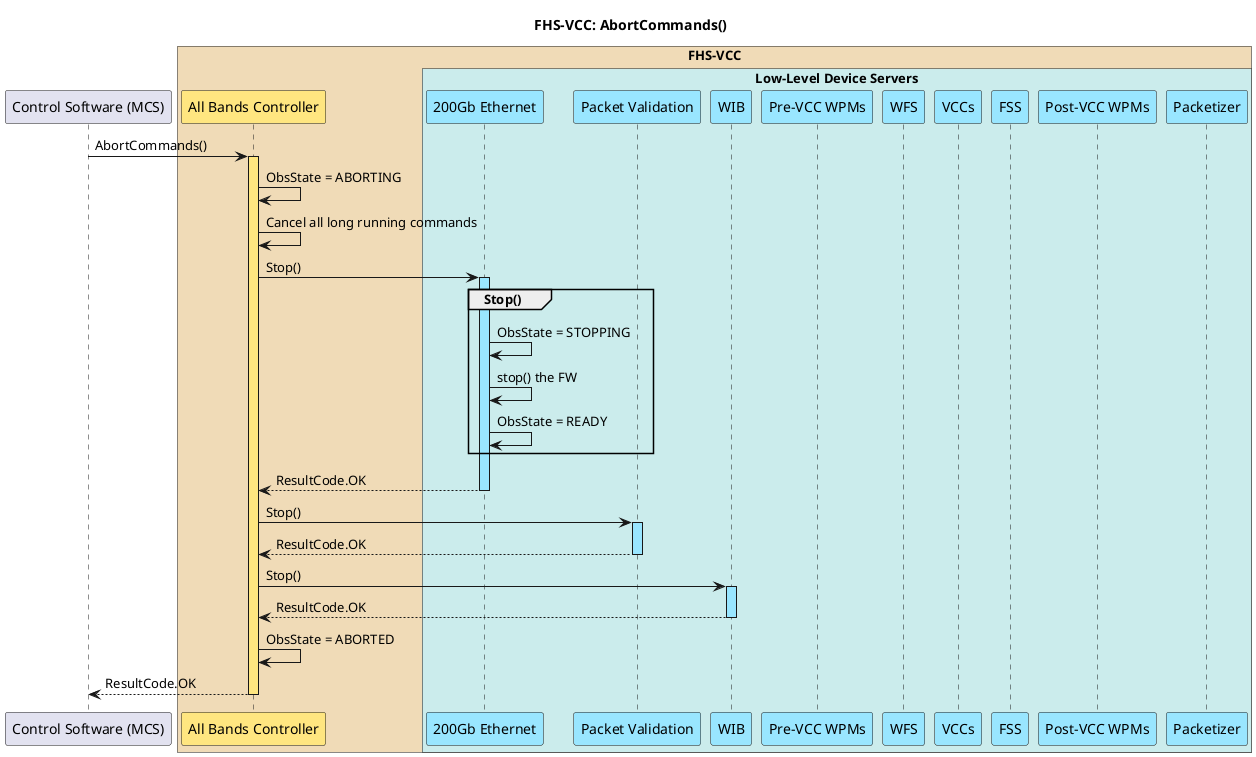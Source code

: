 @startuml fhs_vcc_abort_commands
!pragma teoz true

title FHS-VCC: AbortCommands()

!$MCSLifeline = "#DDDDEE"
!$FHSVCCBackground = "#f0dbb7"
!$AllBands = "#ffe680"
!$AllBandsLifeline = "#ffe680"
!$LowLevelDSBackground = "#cbecec"
!$LowLevelDS = "#99e6ff"
!$LowLevelDSLifeline = "#99e6ff"

participant "Control Software (MCS)" as mcs

box "FHS-VCC" $FHSVCCBackground
participant "All Bands Controller" as allbands $AllBands
box "Low-Level Device Servers" $LowLevelDSBackground
participant "200Gb Ethernet" as eth_ds $LowLevelDS
participant "Packet Validation" as pv_ds $LowLevelDS
participant "WIB" as wib_ds $LowLevelDS
participant "Pre-VCC WPMs" as wpm_pre_ds $LowLevelDS
participant "WFS" as wfs_ds $LowLevelDS
participant "VCCs" as vcc_ds $LowLevelDS
participant "FSS" as fss_ds $LowLevelDS
participant "Post-VCC WPMs" as wpm_post_ds $LowLevelDS
participant "Packetizer" as packetizer_ds $LowLevelDS
end box
end box

mcs -> allbands ++ $AllBandsLifeline: AbortCommands()
allbands -> allbands: ObsState = ABORTING
allbands -> allbands: Cancel all long running commands

allbands -> eth_ds ++ $LowLevelDSLifeline: Stop()
group Stop()
eth_ds -> eth_ds: ObsState = STOPPING
eth_ds -> eth_ds: stop() the FW
eth_ds -> eth_ds: ObsState = READY
end
allbands <-- eth_ds --: ResultCode.OK

allbands -> pv_ds ++ $LowLevelDSLifeline: Stop()
allbands <-- pv_ds --: ResultCode.OK

allbands -> wib_ds ++ $LowLevelDSLifeline: Stop()
allbands <-- wib_ds --: ResultCode.OK

allbands -> allbands: ObsState = ABORTED
mcs <-- allbands --: ResultCode.OK

@enduml
